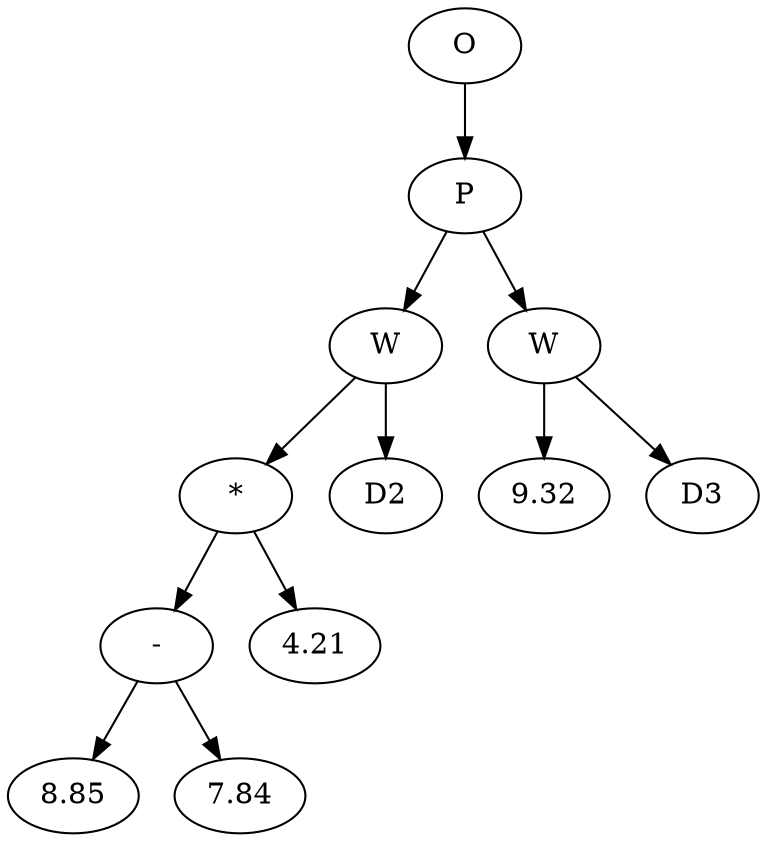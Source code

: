 // Tree
digraph {
	4195814 [label=O]
	4195815 [label=P]
	4195814 -> 4195815
	4195816 [label=W]
	4195815 -> 4195816
	4195817 [label="*"]
	4195816 -> 4195817
	4195818 [label="-"]
	4195817 -> 4195818
	4195819 [label=8.85]
	4195818 -> 4195819
	4195820 [label=7.84]
	4195818 -> 4195820
	4195821 [label=4.21]
	4195817 -> 4195821
	4195822 [label=D2]
	4195816 -> 4195822
	4195823 [label=W]
	4195815 -> 4195823
	4195824 [label=9.32]
	4195823 -> 4195824
	4195825 [label=D3]
	4195823 -> 4195825
}
